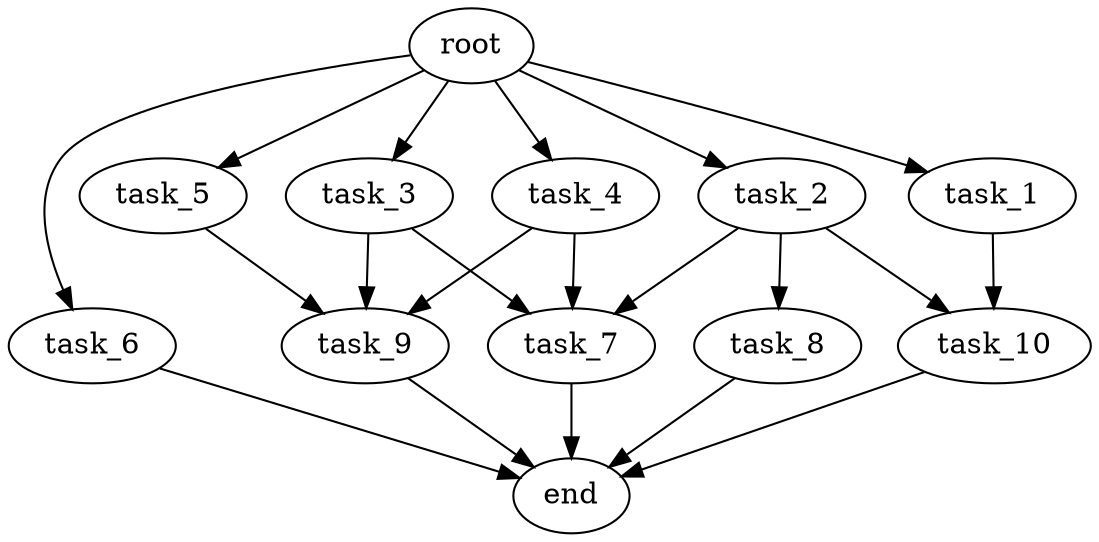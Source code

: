digraph G {
  root [size="0.000000e+00"];
  task_1 [size="3.793261e+10"];
  task_2 [size="5.527462e+10"];
  task_3 [size="5.620933e+09"];
  task_4 [size="9.549228e+08"];
  task_5 [size="1.714664e+10"];
  task_6 [size="4.999084e+10"];
  task_7 [size="4.339663e+10"];
  task_8 [size="7.843979e+10"];
  task_9 [size="5.659000e+10"];
  task_10 [size="8.579745e+10"];
  end [size="0.000000e+00"];

  root -> task_1 [size="1.000000e-12"];
  root -> task_2 [size="1.000000e-12"];
  root -> task_3 [size="1.000000e-12"];
  root -> task_4 [size="1.000000e-12"];
  root -> task_5 [size="1.000000e-12"];
  root -> task_6 [size="1.000000e-12"];
  task_1 -> task_10 [size="4.289873e+08"];
  task_2 -> task_7 [size="1.446554e+08"];
  task_2 -> task_8 [size="7.843979e+08"];
  task_2 -> task_10 [size="4.289873e+08"];
  task_3 -> task_7 [size="1.446554e+08"];
  task_3 -> task_9 [size="1.886333e+08"];
  task_4 -> task_7 [size="1.446554e+08"];
  task_4 -> task_9 [size="1.886333e+08"];
  task_5 -> task_9 [size="1.886333e+08"];
  task_6 -> end [size="1.000000e-12"];
  task_7 -> end [size="1.000000e-12"];
  task_8 -> end [size="1.000000e-12"];
  task_9 -> end [size="1.000000e-12"];
  task_10 -> end [size="1.000000e-12"];
}
